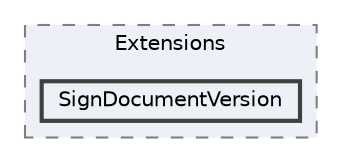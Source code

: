 digraph "Web/Modules/EleWise.ELMA.Documents.Web/Extensions/SignDocumentVersion"
{
 // LATEX_PDF_SIZE
  bgcolor="transparent";
  edge [fontname=Helvetica,fontsize=10,labelfontname=Helvetica,labelfontsize=10];
  node [fontname=Helvetica,fontsize=10,shape=box,height=0.2,width=0.4];
  compound=true
  subgraph clusterdir_2c995f03970d651ddab85695f220f5ce {
    graph [ bgcolor="#edf0f7", pencolor="grey50", label="Extensions", fontname=Helvetica,fontsize=10 style="filled,dashed", URL="dir_2c995f03970d651ddab85695f220f5ce.html",tooltip=""]
  dir_71054dbf3733ff84e61778614db5c488 [label="SignDocumentVersion", fillcolor="#edf0f7", color="grey25", style="filled,bold", URL="dir_71054dbf3733ff84e61778614db5c488.html",tooltip=""];
  }
}
